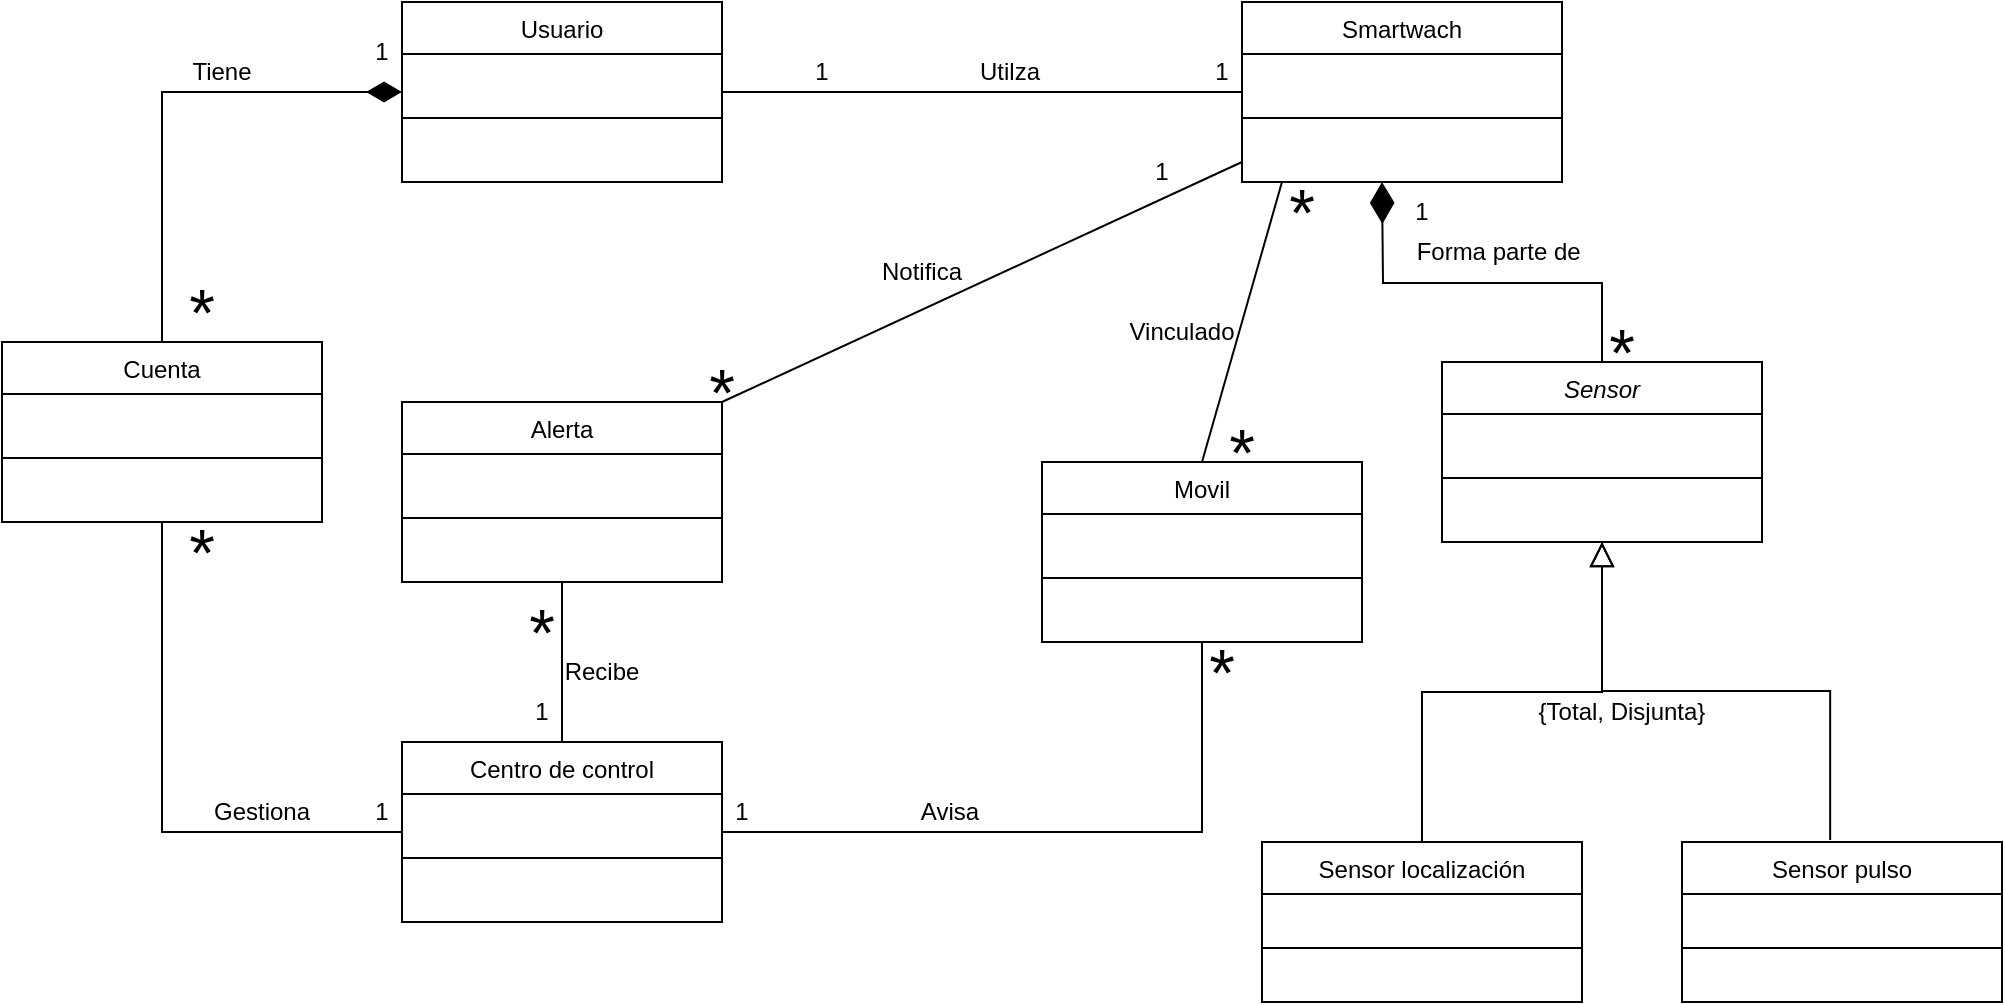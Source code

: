 <mxfile version="17.4.0" type="google"><diagram id="C5RBs43oDa-KdzZeNtuy" name="Page-1"><mxGraphModel grid="1" page="1" gridSize="10" guides="1" tooltips="1" connect="1" arrows="1" fold="1" pageScale="1" pageWidth="827" pageHeight="1169" math="0" shadow="0"><root><mxCell id="WIyWlLk6GJQsqaUBKTNV-0"/><mxCell id="WIyWlLk6GJQsqaUBKTNV-1" parent="WIyWlLk6GJQsqaUBKTNV-0"/><mxCell id="_xRc-Sql4RYOOV-QPU_t-24" style="edgeStyle=orthogonalEdgeStyle;rounded=0;orthogonalLoop=1;jettySize=auto;html=1;exitX=0.5;exitY=0;exitDx=0;exitDy=0;strokeColor=default;endArrow=diamondThin;endFill=1;endSize=18;startSize=18;" edge="1" parent="WIyWlLk6GJQsqaUBKTNV-1" source="zkfFHV4jXpPFQw0GAbJ--0"><mxGeometry relative="1" as="geometry"><mxPoint x="600" y="250" as="targetPoint"/></mxGeometry></mxCell><mxCell id="zkfFHV4jXpPFQw0GAbJ--0" value="Sensor" style="swimlane;fontStyle=2;align=center;verticalAlign=top;childLayout=stackLayout;horizontal=1;startSize=26;horizontalStack=0;resizeParent=1;resizeLast=0;collapsible=1;marginBottom=0;rounded=0;shadow=0;strokeWidth=1;" vertex="1" parent="WIyWlLk6GJQsqaUBKTNV-1"><mxGeometry x="630" y="340" width="160" height="90" as="geometry"><mxRectangle x="230" y="140" width="160" height="26" as="alternateBounds"/></mxGeometry></mxCell><mxCell id="zkfFHV4jXpPFQw0GAbJ--4" value="" style="line;html=1;strokeWidth=1;align=left;verticalAlign=middle;spacingTop=-1;spacingLeft=3;spacingRight=3;rotatable=0;labelPosition=right;points=[];portConstraint=eastwest;" vertex="1" parent="zkfFHV4jXpPFQw0GAbJ--0"><mxGeometry y="26" width="160" height="64" as="geometry"/></mxCell><mxCell id="zkfFHV4jXpPFQw0GAbJ--6" value="Sensor localización" style="swimlane;fontStyle=0;align=center;verticalAlign=top;childLayout=stackLayout;horizontal=1;startSize=26;horizontalStack=0;resizeParent=1;resizeLast=0;collapsible=1;marginBottom=0;rounded=0;shadow=0;strokeWidth=1;" vertex="1" parent="WIyWlLk6GJQsqaUBKTNV-1"><mxGeometry x="540" y="580" width="160" height="80" as="geometry"><mxRectangle x="130" y="380" width="160" height="26" as="alternateBounds"/></mxGeometry></mxCell><mxCell id="zkfFHV4jXpPFQw0GAbJ--9" value="" style="line;html=1;strokeWidth=1;align=left;verticalAlign=middle;spacingTop=-1;spacingLeft=3;spacingRight=3;rotatable=0;labelPosition=right;points=[];portConstraint=eastwest;" vertex="1" parent="zkfFHV4jXpPFQw0GAbJ--6"><mxGeometry y="26" width="160" height="54" as="geometry"/></mxCell><mxCell id="zkfFHV4jXpPFQw0GAbJ--12" value="" style="endArrow=block;endSize=10;endFill=0;shadow=0;strokeWidth=1;rounded=0;edgeStyle=elbowEdgeStyle;elbow=vertical;exitX=0.5;exitY=0;exitDx=0;exitDy=0;" edge="1" parent="WIyWlLk6GJQsqaUBKTNV-1" source="zkfFHV4jXpPFQw0GAbJ--6" target="zkfFHV4jXpPFQw0GAbJ--0"><mxGeometry width="160" relative="1" as="geometry"><mxPoint x="380" y="580" as="sourcePoint"/><mxPoint x="380" y="443" as="targetPoint"/></mxGeometry></mxCell><mxCell id="zkfFHV4jXpPFQw0GAbJ--13" value="Sensor pulso" style="swimlane;fontStyle=0;align=center;verticalAlign=top;childLayout=stackLayout;horizontal=1;startSize=26;horizontalStack=0;resizeParent=1;resizeLast=0;collapsible=1;marginBottom=0;rounded=0;shadow=0;strokeWidth=1;" vertex="1" parent="WIyWlLk6GJQsqaUBKTNV-1"><mxGeometry x="750" y="580" width="160" height="80" as="geometry"><mxRectangle x="340" y="380" width="170" height="26" as="alternateBounds"/></mxGeometry></mxCell><mxCell id="zkfFHV4jXpPFQw0GAbJ--15" value="" style="line;html=1;strokeWidth=1;align=left;verticalAlign=middle;spacingTop=-1;spacingLeft=3;spacingRight=3;rotatable=0;labelPosition=right;points=[];portConstraint=eastwest;" vertex="1" parent="zkfFHV4jXpPFQw0GAbJ--13"><mxGeometry y="26" width="160" height="54" as="geometry"/></mxCell><mxCell id="zkfFHV4jXpPFQw0GAbJ--16" value="" style="endArrow=block;endSize=10;endFill=0;shadow=0;strokeWidth=1;rounded=0;edgeStyle=elbowEdgeStyle;elbow=vertical;exitX=0.463;exitY=-0.012;exitDx=0;exitDy=0;exitPerimeter=0;" edge="1" parent="WIyWlLk6GJQsqaUBKTNV-1" source="zkfFHV4jXpPFQw0GAbJ--13" target="zkfFHV4jXpPFQw0GAbJ--0"><mxGeometry width="160" relative="1" as="geometry"><mxPoint x="640" y="600" as="sourcePoint"/><mxPoint x="490" y="511" as="targetPoint"/></mxGeometry></mxCell><mxCell id="_xRc-Sql4RYOOV-QPU_t-0" value="Usuario" style="swimlane;fontStyle=0;align=center;verticalAlign=top;childLayout=stackLayout;horizontal=1;startSize=26;horizontalStack=0;resizeParent=1;resizeLast=0;collapsible=1;marginBottom=0;rounded=0;shadow=0;strokeWidth=1;" vertex="1" parent="WIyWlLk6GJQsqaUBKTNV-1"><mxGeometry x="110" y="160" width="160" height="90" as="geometry"><mxRectangle x="340" y="380" width="170" height="26" as="alternateBounds"/></mxGeometry></mxCell><mxCell id="_xRc-Sql4RYOOV-QPU_t-2" value="" style="line;html=1;strokeWidth=1;align=left;verticalAlign=middle;spacingTop=-1;spacingLeft=3;spacingRight=3;rotatable=0;labelPosition=right;points=[];portConstraint=eastwest;" vertex="1" parent="_xRc-Sql4RYOOV-QPU_t-0"><mxGeometry y="26" width="160" height="64" as="geometry"/></mxCell><mxCell id="_xRc-Sql4RYOOV-QPU_t-3" value="Alerta" style="swimlane;fontStyle=0;align=center;verticalAlign=top;childLayout=stackLayout;horizontal=1;startSize=26;horizontalStack=0;resizeParent=1;resizeLast=0;collapsible=1;marginBottom=0;rounded=0;shadow=0;strokeWidth=1;" vertex="1" parent="WIyWlLk6GJQsqaUBKTNV-1"><mxGeometry x="110" y="360" width="160" height="90" as="geometry"><mxRectangle x="340" y="380" width="170" height="26" as="alternateBounds"/></mxGeometry></mxCell><mxCell id="_xRc-Sql4RYOOV-QPU_t-5" value="" style="line;html=1;strokeWidth=1;align=left;verticalAlign=middle;spacingTop=-1;spacingLeft=3;spacingRight=3;rotatable=0;labelPosition=right;points=[];portConstraint=eastwest;" vertex="1" parent="_xRc-Sql4RYOOV-QPU_t-3"><mxGeometry y="26" width="160" height="64" as="geometry"/></mxCell><mxCell id="_xRc-Sql4RYOOV-QPU_t-12" value="Smartwach" style="swimlane;fontStyle=0;align=center;verticalAlign=top;childLayout=stackLayout;horizontal=1;startSize=26;horizontalStack=0;resizeParent=1;resizeLast=0;collapsible=1;marginBottom=0;rounded=0;shadow=0;strokeWidth=1;" vertex="1" parent="WIyWlLk6GJQsqaUBKTNV-1"><mxGeometry x="530" y="160" width="160" height="90" as="geometry"><mxRectangle x="340" y="380" width="170" height="26" as="alternateBounds"/></mxGeometry></mxCell><mxCell id="_xRc-Sql4RYOOV-QPU_t-14" value="" style="line;html=1;strokeWidth=1;align=left;verticalAlign=middle;spacingTop=-1;spacingLeft=3;spacingRight=3;rotatable=0;labelPosition=right;points=[];portConstraint=eastwest;" vertex="1" parent="_xRc-Sql4RYOOV-QPU_t-12"><mxGeometry y="26" width="160" height="64" as="geometry"/></mxCell><mxCell id="_xRc-Sql4RYOOV-QPU_t-19" value="" style="endArrow=none;html=1;rounded=0;exitX=1;exitY=0.5;exitDx=0;exitDy=0;entryX=0;entryY=0.5;entryDx=0;entryDy=0;" edge="1" parent="WIyWlLk6GJQsqaUBKTNV-1" source="_xRc-Sql4RYOOV-QPU_t-0" target="_xRc-Sql4RYOOV-QPU_t-12"><mxGeometry width="50" height="50" relative="1" as="geometry"><mxPoint x="390" y="350" as="sourcePoint"/><mxPoint x="440" y="300" as="targetPoint"/></mxGeometry></mxCell><mxCell id="_xRc-Sql4RYOOV-QPU_t-20" value="Utilza" style="text;html=1;strokeColor=none;fillColor=none;align=center;verticalAlign=middle;whiteSpace=wrap;rounded=0;" vertex="1" parent="WIyWlLk6GJQsqaUBKTNV-1"><mxGeometry x="384" y="180" width="60" height="30" as="geometry"/></mxCell><mxCell id="_xRc-Sql4RYOOV-QPU_t-21" value="1" style="text;html=1;strokeColor=none;fillColor=none;align=center;verticalAlign=middle;whiteSpace=wrap;rounded=0;" vertex="1" parent="WIyWlLk6GJQsqaUBKTNV-1"><mxGeometry x="290" y="180" width="60" height="30" as="geometry"/></mxCell><mxCell id="_xRc-Sql4RYOOV-QPU_t-22" value="1" style="text;html=1;strokeColor=none;fillColor=none;align=center;verticalAlign=middle;whiteSpace=wrap;rounded=0;" vertex="1" parent="WIyWlLk6GJQsqaUBKTNV-1"><mxGeometry x="490" y="180" width="60" height="30" as="geometry"/></mxCell><mxCell id="_xRc-Sql4RYOOV-QPU_t-23" value="" style="endArrow=none;html=1;rounded=0;exitX=0.5;exitY=0;exitDx=0;exitDy=0;strokeColor=none;startArrow=none;" edge="1" parent="WIyWlLk6GJQsqaUBKTNV-1" source="_xRc-Sql4RYOOV-QPU_t-25"><mxGeometry width="50" height="50" relative="1" as="geometry"><mxPoint x="550" y="300" as="sourcePoint"/><mxPoint x="600" y="250" as="targetPoint"/></mxGeometry></mxCell><mxCell id="_xRc-Sql4RYOOV-QPU_t-25" value="Forma parte de&amp;nbsp;" style="text;html=1;strokeColor=none;fillColor=none;align=center;verticalAlign=middle;whiteSpace=wrap;rounded=0;" vertex="1" parent="WIyWlLk6GJQsqaUBKTNV-1"><mxGeometry x="610" y="270" width="100" height="30" as="geometry"/></mxCell><mxCell id="_xRc-Sql4RYOOV-QPU_t-26" value="" style="endArrow=none;html=1;rounded=0;exitX=0.5;exitY=0;exitDx=0;exitDy=0;strokeColor=none;" edge="1" parent="WIyWlLk6GJQsqaUBKTNV-1" source="zkfFHV4jXpPFQw0GAbJ--0" target="_xRc-Sql4RYOOV-QPU_t-25"><mxGeometry width="50" height="50" relative="1" as="geometry"><mxPoint x="480" y="360" as="sourcePoint"/><mxPoint x="600" y="250" as="targetPoint"/></mxGeometry></mxCell><mxCell id="_xRc-Sql4RYOOV-QPU_t-27" value="1" style="text;html=1;strokeColor=none;fillColor=none;align=center;verticalAlign=middle;whiteSpace=wrap;rounded=0;" vertex="1" parent="WIyWlLk6GJQsqaUBKTNV-1"><mxGeometry x="590" y="250" width="60" height="30" as="geometry"/></mxCell><mxCell id="_xRc-Sql4RYOOV-QPU_t-28" value="&lt;font style=&quot;font-size: 33px&quot;&gt;*&lt;/font&gt;" style="text;html=1;strokeColor=none;fillColor=none;align=center;verticalAlign=middle;whiteSpace=wrap;rounded=0;" vertex="1" parent="WIyWlLk6GJQsqaUBKTNV-1"><mxGeometry x="690" y="320" width="60" height="30" as="geometry"/></mxCell><mxCell id="_xRc-Sql4RYOOV-QPU_t-36" value="" style="endArrow=none;html=1;rounded=0;fontSize=33;startSize=6;endSize=6;strokeColor=default;exitX=1;exitY=0;exitDx=0;exitDy=0;" edge="1" parent="WIyWlLk6GJQsqaUBKTNV-1" source="_xRc-Sql4RYOOV-QPU_t-3"><mxGeometry width="50" height="50" relative="1" as="geometry"><mxPoint x="390" y="430" as="sourcePoint"/><mxPoint x="530" y="240" as="targetPoint"/></mxGeometry></mxCell><mxCell id="UObvhv8E53q6gks_XfgG-0" value="&lt;font style=&quot;font-size: 33px&quot;&gt;*&lt;/font&gt;" style="text;html=1;strokeColor=none;fillColor=none;align=center;verticalAlign=middle;whiteSpace=wrap;rounded=0;" vertex="1" parent="WIyWlLk6GJQsqaUBKTNV-1"><mxGeometry x="240" y="340" width="60" height="30" as="geometry"/></mxCell><mxCell id="UObvhv8E53q6gks_XfgG-3" value="1" style="text;html=1;strokeColor=none;fillColor=none;align=center;verticalAlign=middle;whiteSpace=wrap;rounded=0;" vertex="1" parent="WIyWlLk6GJQsqaUBKTNV-1"><mxGeometry x="460" y="230" width="60" height="30" as="geometry"/></mxCell><mxCell id="UObvhv8E53q6gks_XfgG-5" value="Centro de control" style="swimlane;fontStyle=0;align=center;verticalAlign=top;childLayout=stackLayout;horizontal=1;startSize=26;horizontalStack=0;resizeParent=1;resizeLast=0;collapsible=1;marginBottom=0;rounded=0;shadow=0;strokeWidth=1;" vertex="1" parent="WIyWlLk6GJQsqaUBKTNV-1"><mxGeometry x="110" y="530" width="160" height="90" as="geometry"><mxRectangle x="340" y="380" width="170" height="26" as="alternateBounds"/></mxGeometry></mxCell><mxCell id="UObvhv8E53q6gks_XfgG-6" value="" style="line;html=1;strokeWidth=1;align=left;verticalAlign=middle;spacingTop=-1;spacingLeft=3;spacingRight=3;rotatable=0;labelPosition=right;points=[];portConstraint=eastwest;" vertex="1" parent="UObvhv8E53q6gks_XfgG-5"><mxGeometry y="26" width="160" height="64" as="geometry"/></mxCell><mxCell id="UObvhv8E53q6gks_XfgG-8" value="" style="endArrow=none;html=1;rounded=0;exitX=0.5;exitY=0;exitDx=0;exitDy=0;entryX=0.5;entryY=1;entryDx=0;entryDy=0;" edge="1" parent="WIyWlLk6GJQsqaUBKTNV-1" source="UObvhv8E53q6gks_XfgG-5" target="_xRc-Sql4RYOOV-QPU_t-3"><mxGeometry width="50" height="50" relative="1" as="geometry"><mxPoint x="290" y="520" as="sourcePoint"/><mxPoint x="340" y="470" as="targetPoint"/></mxGeometry></mxCell><mxCell id="UObvhv8E53q6gks_XfgG-9" value="" style="endArrow=none;html=1;rounded=0;exitX=0;exitY=0.5;exitDx=0;exitDy=0;entryX=0.5;entryY=1;entryDx=0;entryDy=0;" edge="1" parent="WIyWlLk6GJQsqaUBKTNV-1" source="UObvhv8E53q6gks_XfgG-5" target="UObvhv8E53q6gks_XfgG-10"><mxGeometry width="50" height="50" relative="1" as="geometry"><mxPoint x="290" y="520" as="sourcePoint"/><mxPoint x="340" y="470" as="targetPoint"/><Array as="points"><mxPoint x="-10" y="575"/></Array></mxGeometry></mxCell><mxCell id="UObvhv8E53q6gks_XfgG-10" value="Cuenta" style="swimlane;fontStyle=0;align=center;verticalAlign=top;childLayout=stackLayout;horizontal=1;startSize=26;horizontalStack=0;resizeParent=1;resizeLast=0;collapsible=1;marginBottom=0;rounded=0;shadow=0;strokeWidth=1;" vertex="1" parent="WIyWlLk6GJQsqaUBKTNV-1"><mxGeometry x="-90" y="330" width="160" height="90" as="geometry"><mxRectangle x="340" y="380" width="170" height="26" as="alternateBounds"/></mxGeometry></mxCell><mxCell id="UObvhv8E53q6gks_XfgG-11" value="" style="line;html=1;strokeWidth=1;align=left;verticalAlign=middle;spacingTop=-1;spacingLeft=3;spacingRight=3;rotatable=0;labelPosition=right;points=[];portConstraint=eastwest;" vertex="1" parent="UObvhv8E53q6gks_XfgG-10"><mxGeometry y="26" width="160" height="64" as="geometry"/></mxCell><mxCell id="UObvhv8E53q6gks_XfgG-12" value="" style="endArrow=diamondThin;html=1;rounded=0;exitX=0.5;exitY=0;exitDx=0;exitDy=0;endFill=1;endSize=15;entryX=0;entryY=0.5;entryDx=0;entryDy=0;" edge="1" parent="WIyWlLk6GJQsqaUBKTNV-1" source="UObvhv8E53q6gks_XfgG-10" target="_xRc-Sql4RYOOV-QPU_t-0"><mxGeometry width="50" height="50" relative="1" as="geometry"><mxPoint x="290" y="280" as="sourcePoint"/><mxPoint x="150" y="200" as="targetPoint"/><Array as="points"><mxPoint x="-10" y="205"/></Array></mxGeometry></mxCell><mxCell id="UObvhv8E53q6gks_XfgG-13" value="Tiene" style="text;html=1;strokeColor=none;fillColor=none;align=center;verticalAlign=middle;whiteSpace=wrap;rounded=0;" vertex="1" parent="WIyWlLk6GJQsqaUBKTNV-1"><mxGeometry x="-10" y="180" width="60" height="30" as="geometry"/></mxCell><mxCell id="UObvhv8E53q6gks_XfgG-16" value="&lt;font style=&quot;font-size: 33px&quot;&gt;*&lt;/font&gt;" style="text;html=1;strokeColor=none;fillColor=none;align=center;verticalAlign=middle;whiteSpace=wrap;rounded=0;" vertex="1" parent="WIyWlLk6GJQsqaUBKTNV-1"><mxGeometry x="-20" y="300" width="60" height="30" as="geometry"/></mxCell><mxCell id="UObvhv8E53q6gks_XfgG-17" value="1" style="text;html=1;strokeColor=none;fillColor=none;align=center;verticalAlign=middle;whiteSpace=wrap;rounded=0;" vertex="1" parent="WIyWlLk6GJQsqaUBKTNV-1"><mxGeometry x="70" y="170" width="60" height="30" as="geometry"/></mxCell><mxCell id="UObvhv8E53q6gks_XfgG-18" value="Gestiona" style="text;html=1;strokeColor=none;fillColor=none;align=center;verticalAlign=middle;whiteSpace=wrap;rounded=0;" vertex="1" parent="WIyWlLk6GJQsqaUBKTNV-1"><mxGeometry x="10" y="550" width="60" height="30" as="geometry"/></mxCell><mxCell id="UObvhv8E53q6gks_XfgG-19" value="&lt;font style=&quot;font-size: 33px&quot;&gt;*&lt;/font&gt;" style="text;html=1;strokeColor=none;fillColor=none;align=center;verticalAlign=middle;whiteSpace=wrap;rounded=0;" vertex="1" parent="WIyWlLk6GJQsqaUBKTNV-1"><mxGeometry x="-20" y="420" width="60" height="30" as="geometry"/></mxCell><mxCell id="UObvhv8E53q6gks_XfgG-20" value="1" style="text;html=1;strokeColor=none;fillColor=none;align=center;verticalAlign=middle;whiteSpace=wrap;rounded=0;" vertex="1" parent="WIyWlLk6GJQsqaUBKTNV-1"><mxGeometry x="70" y="550" width="60" height="30" as="geometry"/></mxCell><mxCell id="UObvhv8E53q6gks_XfgG-21" value="Recibe" style="text;html=1;strokeColor=none;fillColor=none;align=center;verticalAlign=middle;whiteSpace=wrap;rounded=0;" vertex="1" parent="WIyWlLk6GJQsqaUBKTNV-1"><mxGeometry x="180" y="480" width="60" height="30" as="geometry"/></mxCell><mxCell id="UObvhv8E53q6gks_XfgG-22" value="Movil" style="swimlane;fontStyle=0;align=center;verticalAlign=top;childLayout=stackLayout;horizontal=1;startSize=26;horizontalStack=0;resizeParent=1;resizeLast=0;collapsible=1;marginBottom=0;rounded=0;shadow=0;strokeWidth=1;" vertex="1" parent="WIyWlLk6GJQsqaUBKTNV-1"><mxGeometry x="430" y="390" width="160" height="90" as="geometry"><mxRectangle x="340" y="380" width="170" height="26" as="alternateBounds"/></mxGeometry></mxCell><mxCell id="UObvhv8E53q6gks_XfgG-23" value="" style="line;html=1;strokeWidth=1;align=left;verticalAlign=middle;spacingTop=-1;spacingLeft=3;spacingRight=3;rotatable=0;labelPosition=right;points=[];portConstraint=eastwest;" vertex="1" parent="UObvhv8E53q6gks_XfgG-22"><mxGeometry y="26" width="160" height="64" as="geometry"/></mxCell><mxCell id="UObvhv8E53q6gks_XfgG-24" value="" style="endArrow=none;html=1;rounded=0;endSize=15;exitX=0.5;exitY=1;exitDx=0;exitDy=0;" edge="1" parent="WIyWlLk6GJQsqaUBKTNV-1" source="UObvhv8E53q6gks_XfgG-22"><mxGeometry width="50" height="50" relative="1" as="geometry"><mxPoint x="370" y="480" as="sourcePoint"/><mxPoint x="270" y="575" as="targetPoint"/><Array as="points"><mxPoint x="510" y="575"/></Array></mxGeometry></mxCell><mxCell id="UObvhv8E53q6gks_XfgG-26" value="" style="endArrow=none;html=1;rounded=0;endSize=15;exitX=0.5;exitY=0;exitDx=0;exitDy=0;" edge="1" parent="WIyWlLk6GJQsqaUBKTNV-1" source="UObvhv8E53q6gks_XfgG-22"><mxGeometry width="50" height="50" relative="1" as="geometry"><mxPoint x="450" y="410" as="sourcePoint"/><mxPoint x="550" y="250" as="targetPoint"/><Array as="points"/></mxGeometry></mxCell><mxCell id="UObvhv8E53q6gks_XfgG-28" value="{Total, Disjunta}" style="text;html=1;strokeColor=none;fillColor=none;align=center;verticalAlign=middle;whiteSpace=wrap;rounded=0;" vertex="1" parent="WIyWlLk6GJQsqaUBKTNV-1"><mxGeometry x="670" y="500" width="100" height="30" as="geometry"/></mxCell><mxCell id="UObvhv8E53q6gks_XfgG-29" value="Vinculado" style="text;html=1;strokeColor=none;fillColor=none;align=center;verticalAlign=middle;whiteSpace=wrap;rounded=0;" vertex="1" parent="WIyWlLk6GJQsqaUBKTNV-1"><mxGeometry x="470" y="310" width="60" height="30" as="geometry"/></mxCell><mxCell id="UObvhv8E53q6gks_XfgG-30" value="&lt;font style=&quot;font-size: 33px&quot;&gt;*&lt;/font&gt;" style="text;html=1;strokeColor=none;fillColor=none;align=center;verticalAlign=middle;whiteSpace=wrap;rounded=0;" vertex="1" parent="WIyWlLk6GJQsqaUBKTNV-1"><mxGeometry x="500" y="370" width="60" height="30" as="geometry"/></mxCell><mxCell id="UObvhv8E53q6gks_XfgG-31" value="&lt;font style=&quot;font-size: 33px&quot;&gt;*&lt;/font&gt;" style="text;html=1;strokeColor=none;fillColor=none;align=center;verticalAlign=middle;whiteSpace=wrap;rounded=0;" vertex="1" parent="WIyWlLk6GJQsqaUBKTNV-1"><mxGeometry x="530" y="250" width="60" height="30" as="geometry"/></mxCell><mxCell id="UObvhv8E53q6gks_XfgG-34" value="Notifica" style="text;html=1;strokeColor=none;fillColor=none;align=center;verticalAlign=middle;whiteSpace=wrap;rounded=0;" vertex="1" parent="WIyWlLk6GJQsqaUBKTNV-1"><mxGeometry x="340" y="280" width="60" height="30" as="geometry"/></mxCell><mxCell id="UObvhv8E53q6gks_XfgG-36" value="Avisa" style="text;html=1;strokeColor=none;fillColor=none;align=center;verticalAlign=middle;whiteSpace=wrap;rounded=0;" vertex="1" parent="WIyWlLk6GJQsqaUBKTNV-1"><mxGeometry x="354" y="550" width="60" height="30" as="geometry"/></mxCell><mxCell id="UObvhv8E53q6gks_XfgG-37" value="&lt;font style=&quot;font-size: 33px&quot;&gt;*&lt;/font&gt;" style="text;html=1;strokeColor=none;fillColor=none;align=center;verticalAlign=middle;whiteSpace=wrap;rounded=0;" vertex="1" parent="WIyWlLk6GJQsqaUBKTNV-1"><mxGeometry x="490" y="480" width="60" height="30" as="geometry"/></mxCell><mxCell id="UObvhv8E53q6gks_XfgG-38" value="1" style="text;html=1;strokeColor=none;fillColor=none;align=center;verticalAlign=middle;whiteSpace=wrap;rounded=0;" vertex="1" parent="WIyWlLk6GJQsqaUBKTNV-1"><mxGeometry x="250" y="550" width="60" height="30" as="geometry"/></mxCell><mxCell id="UObvhv8E53q6gks_XfgG-39" value="1" style="text;html=1;strokeColor=none;fillColor=none;align=center;verticalAlign=middle;whiteSpace=wrap;rounded=0;" vertex="1" parent="WIyWlLk6GJQsqaUBKTNV-1"><mxGeometry x="150" y="500" width="60" height="30" as="geometry"/></mxCell><mxCell id="UObvhv8E53q6gks_XfgG-41" value="&lt;font style=&quot;font-size: 33px&quot;&gt;*&lt;/font&gt;" style="text;html=1;strokeColor=none;fillColor=none;align=center;verticalAlign=middle;whiteSpace=wrap;rounded=0;" vertex="1" parent="WIyWlLk6GJQsqaUBKTNV-1"><mxGeometry x="150" y="460" width="60" height="30" as="geometry"/></mxCell></root></mxGraphModel></diagram></mxfile>
